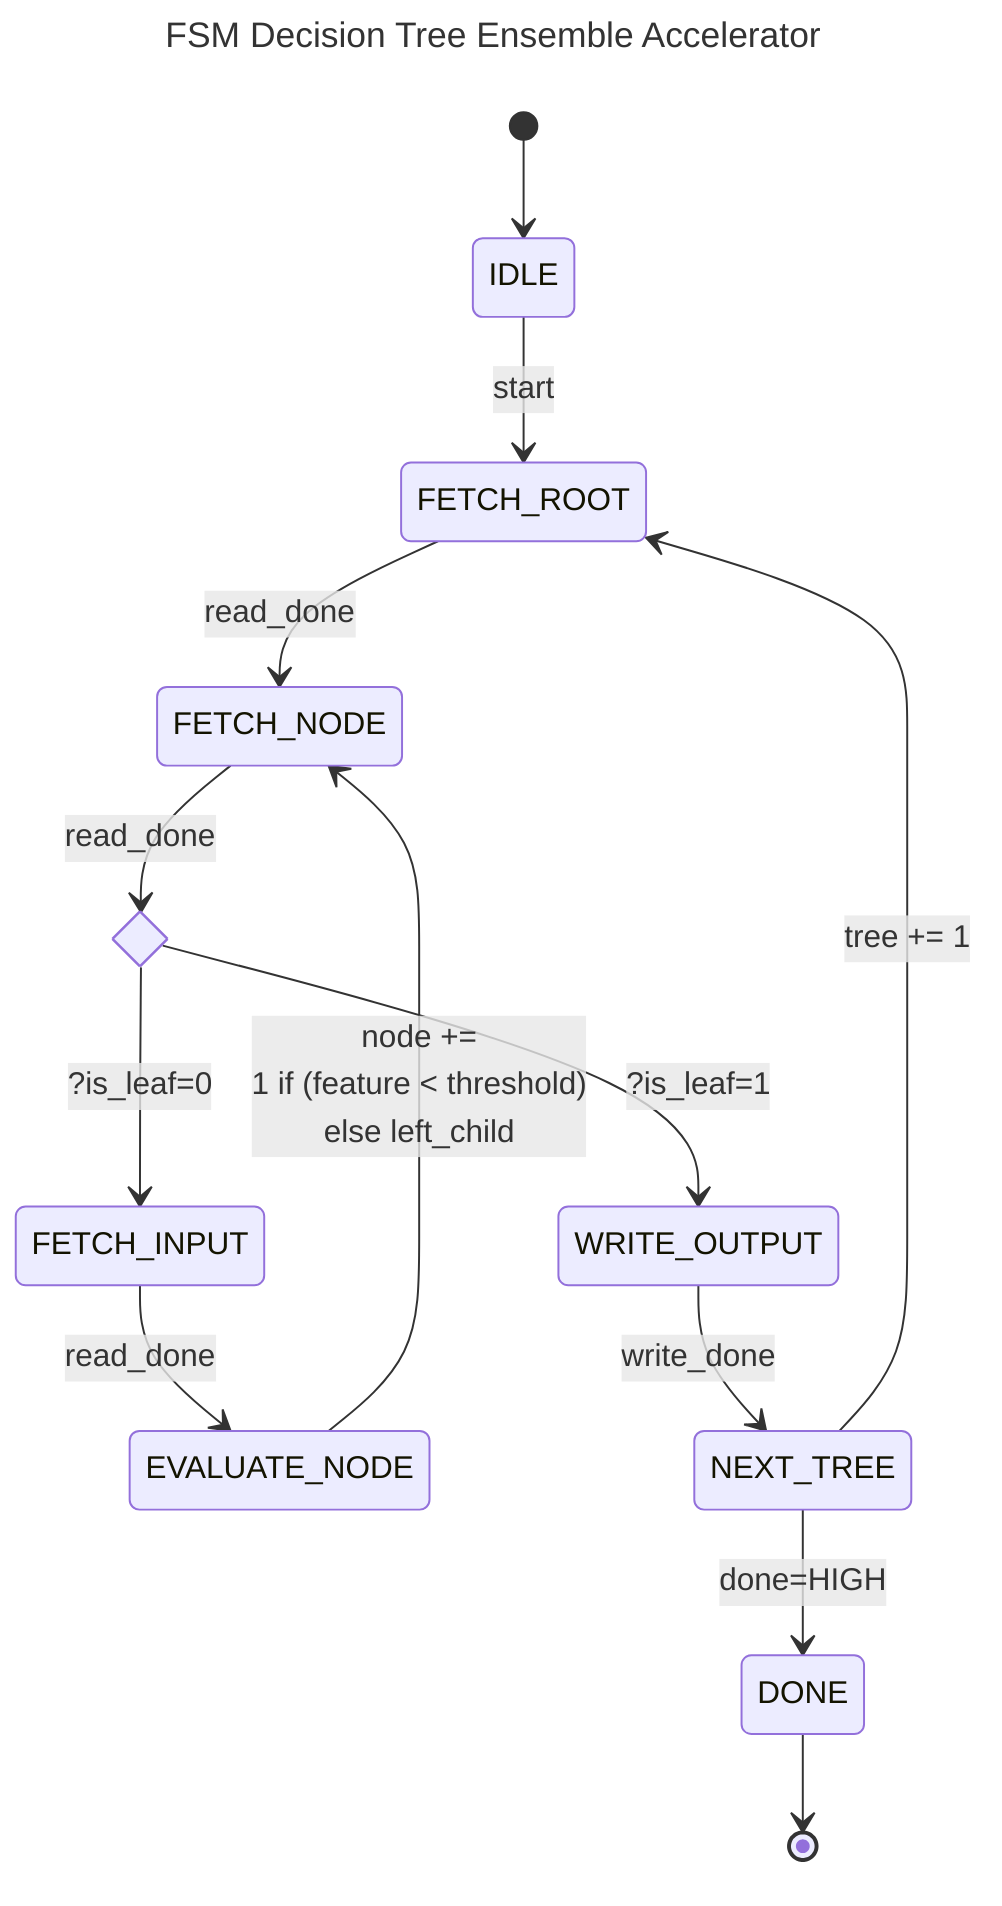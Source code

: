 ---
title: FSM Decision Tree Ensemble Accelerator
---
stateDiagram

    [*] --> IDLE
    IDLE --> FETCH_ROOT : start
    FETCH_ROOT --> FETCH_NODE : read_done
    state CHECK_LEAF <<choice>>
    FETCH_NODE --> CHECK_LEAF : read_done
    CHECK_LEAF --> WRITE_OUTPUT : ?is_leaf=1
    CHECK_LEAF --> FETCH_INPUT : ?is_leaf=0
    FETCH_INPUT --> EVALUATE_NODE : read_done
    EVALUATE_NODE --> FETCH_NODE : node += <br/>1 if (feature < threshold) <br/>else left_child
    WRITE_OUTPUT --> NEXT_TREE : write_done
    NEXT_TREE --> FETCH_ROOT : tree += 1
    NEXT_TREE --> DONE : done=HIGH
    DONE --> [*]